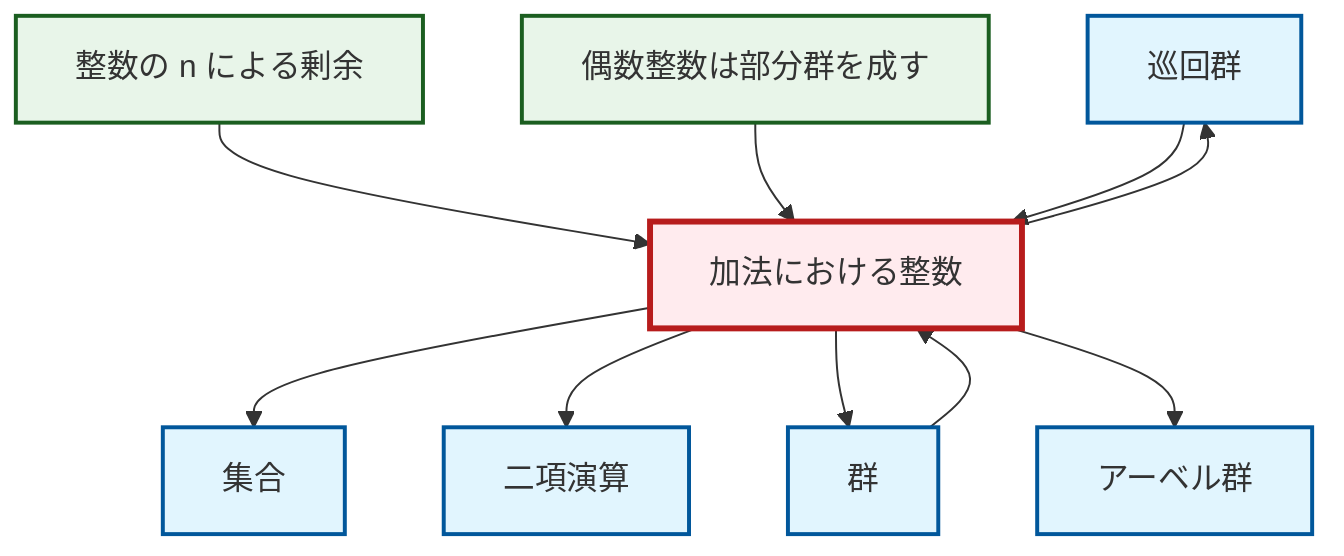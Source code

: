 graph TD
    classDef definition fill:#e1f5fe,stroke:#01579b,stroke-width:2px
    classDef theorem fill:#f3e5f5,stroke:#4a148c,stroke-width:2px
    classDef axiom fill:#fff3e0,stroke:#e65100,stroke-width:2px
    classDef example fill:#e8f5e9,stroke:#1b5e20,stroke-width:2px
    classDef current fill:#ffebee,stroke:#b71c1c,stroke-width:3px
    def-cyclic-group["巡回群"]:::definition
    ex-integers-addition["加法における整数"]:::example
    def-set["集合"]:::definition
    ex-even-integers-subgroup["偶数整数は部分群を成す"]:::example
    def-group["群"]:::definition
    def-binary-operation["二項演算"]:::definition
    def-abelian-group["アーベル群"]:::definition
    ex-quotient-integers-mod-n["整数の n による剰余"]:::example
    def-group --> ex-integers-addition
    ex-integers-addition --> def-set
    ex-integers-addition --> def-binary-operation
    ex-quotient-integers-mod-n --> ex-integers-addition
    ex-integers-addition --> def-group
    ex-even-integers-subgroup --> ex-integers-addition
    ex-integers-addition --> def-cyclic-group
    def-cyclic-group --> ex-integers-addition
    ex-integers-addition --> def-abelian-group
    class ex-integers-addition current